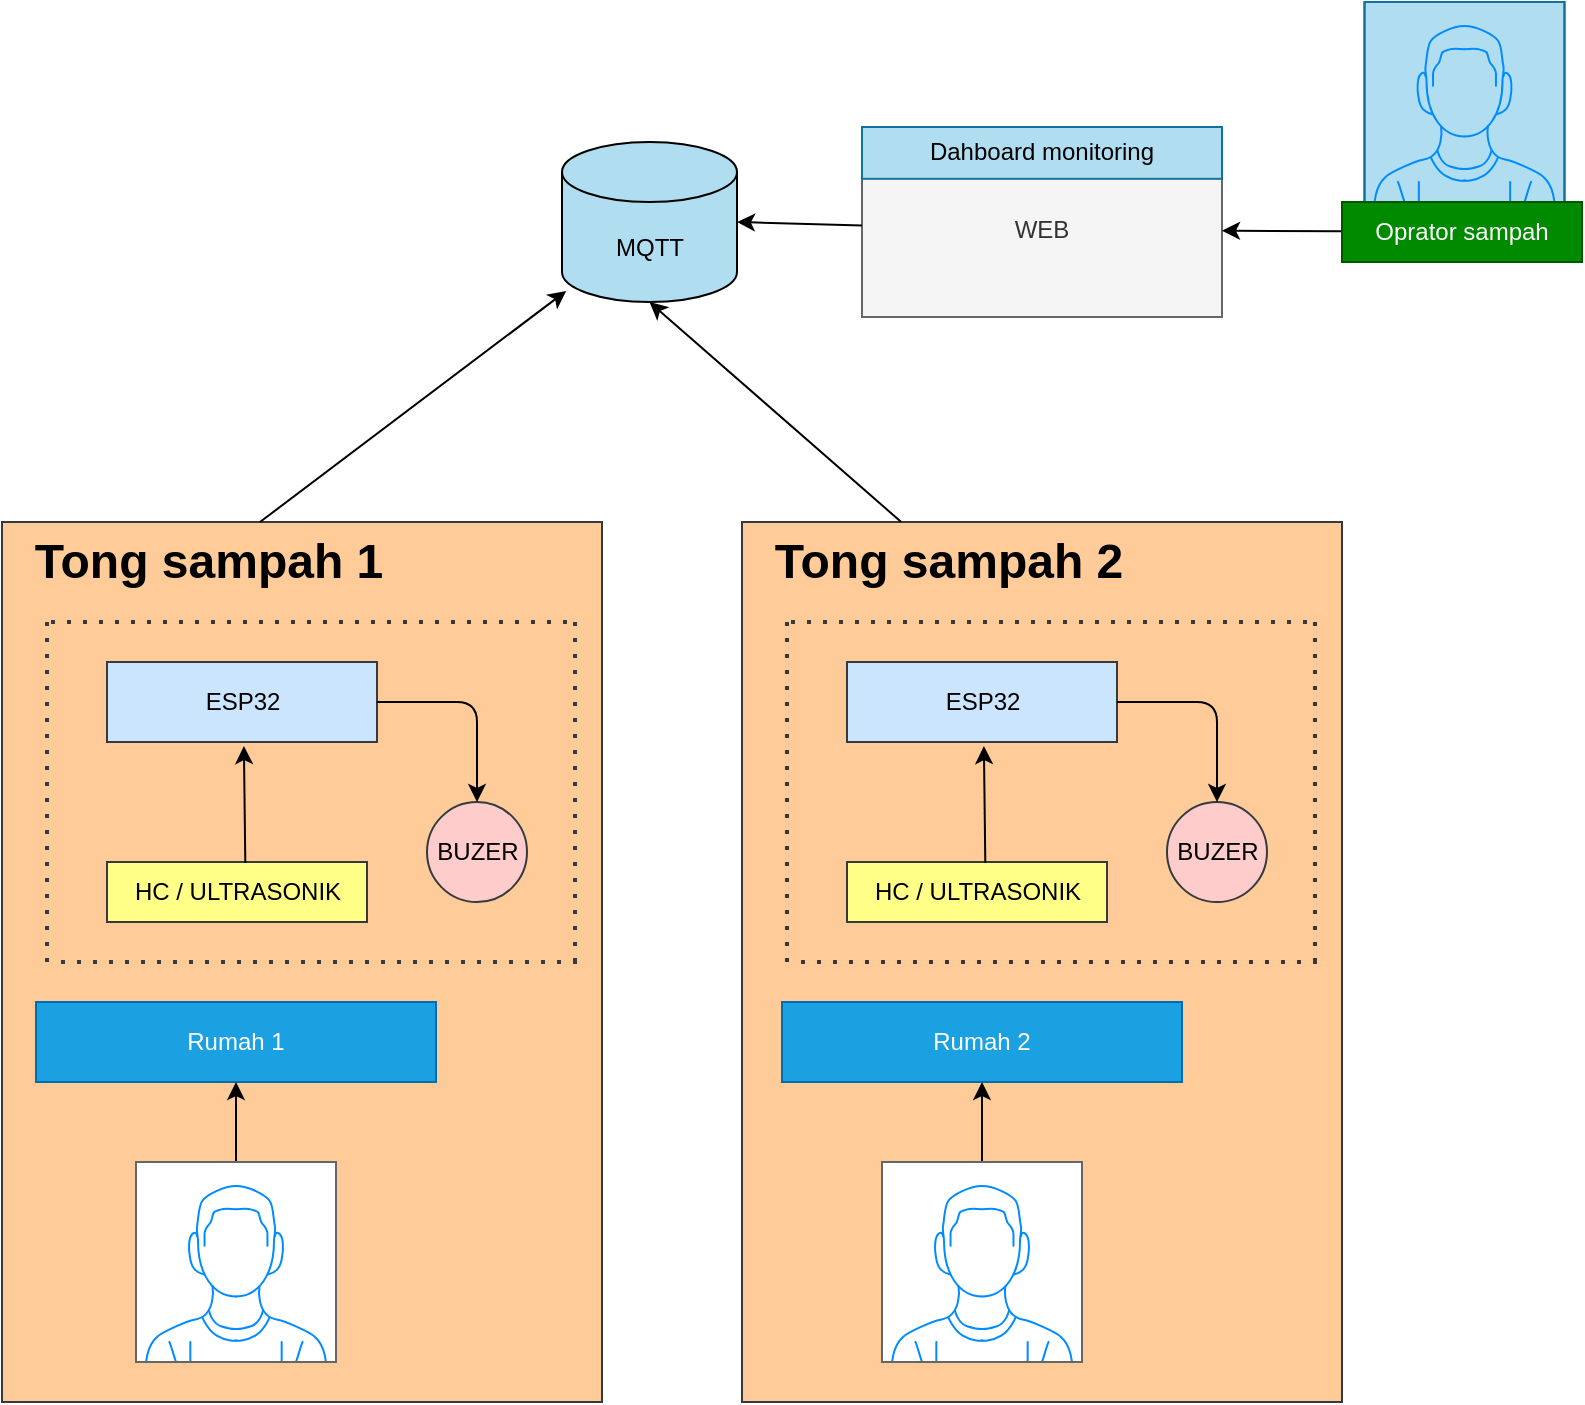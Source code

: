 <mxfile>
    <diagram id="1cdiKSfY0_i7nyihkiWr" name="Page-1">
        <mxGraphModel dx="1672" dy="2251" grid="1" gridSize="10" guides="1" tooltips="1" connect="1" arrows="1" fold="1" page="1" pageScale="1" pageWidth="850" pageHeight="1100" math="0" shadow="0">
            <root>
                <mxCell id="0"/>
                <mxCell id="1" parent="0"/>
                <mxCell id="104" value="" style="rounded=0;whiteSpace=wrap;html=1;fillColor=#ffcc99;strokeColor=#36393d;" parent="1" vertex="1">
                    <mxGeometry x="460" y="190" width="300" height="440" as="geometry"/>
                </mxCell>
                <mxCell id="103" value="" style="rounded=0;whiteSpace=wrap;html=1;fillColor=#ffcc99;strokeColor=#36393d;" parent="1" vertex="1">
                    <mxGeometry x="90" y="190" width="300" height="440" as="geometry"/>
                </mxCell>
                <mxCell id="2" value="ESP32" style="rounded=0;whiteSpace=wrap;html=1;fillColor=#cce5ff;strokeColor=#36393d;fontColor=#000000;" parent="1" vertex="1">
                    <mxGeometry x="142.5" y="260" width="135" height="40" as="geometry"/>
                </mxCell>
                <mxCell id="4" value="MQTT" style="shape=cylinder3;whiteSpace=wrap;html=1;boundedLbl=1;backgroundOutline=1;size=15;fillColor=#b1ddf0;strokeColor=#000000;fontColor=#000000;" parent="1" vertex="1">
                    <mxGeometry x="370" width="87.5" height="80" as="geometry"/>
                </mxCell>
                <mxCell id="7" value="" style="endArrow=none;dashed=1;html=1;dashPattern=1 3;strokeWidth=2;fillColor=#ffff88;strokeColor=#36393d;" parent="1" edge="1">
                    <mxGeometry width="50" height="50" relative="1" as="geometry">
                        <mxPoint x="112.5" y="410" as="sourcePoint"/>
                        <mxPoint x="112.5" y="240" as="targetPoint"/>
                    </mxGeometry>
                </mxCell>
                <mxCell id="8" value="" style="endArrow=none;dashed=1;html=1;dashPattern=1 3;strokeWidth=2;fillColor=#ffff88;strokeColor=#36393d;" parent="1" edge="1">
                    <mxGeometry width="50" height="50" relative="1" as="geometry">
                        <mxPoint x="372.5" y="240" as="sourcePoint"/>
                        <mxPoint x="112.5" y="240" as="targetPoint"/>
                    </mxGeometry>
                </mxCell>
                <mxCell id="10" value="HC / ULTRASONIK" style="rounded=0;whiteSpace=wrap;html=1;fillColor=#ffff88;strokeColor=#36393d;fontColor=#000000;" parent="1" vertex="1">
                    <mxGeometry x="142.5" y="360" width="130" height="30" as="geometry"/>
                </mxCell>
                <mxCell id="12" value="BUZER" style="ellipse;whiteSpace=wrap;html=1;aspect=fixed;fillColor=#ffcccc;strokeColor=#36393d;fontColor=#000000;" parent="1" vertex="1">
                    <mxGeometry x="302.5" y="330" width="50" height="50" as="geometry"/>
                </mxCell>
                <mxCell id="13" value="" style="endArrow=classic;html=1;entryX=0.5;entryY=0;entryDx=0;entryDy=0;exitX=1;exitY=0.5;exitDx=0;exitDy=0;" parent="1" source="2" target="12" edge="1">
                    <mxGeometry width="50" height="50" relative="1" as="geometry">
                        <mxPoint x="232.5" y="350" as="sourcePoint"/>
                        <mxPoint x="282.5" y="300" as="targetPoint"/>
                        <Array as="points">
                            <mxPoint x="327.5" y="280"/>
                        </Array>
                    </mxGeometry>
                </mxCell>
                <mxCell id="16" value="" style="endArrow=classic;html=1;entryX=0.507;entryY=1.051;entryDx=0;entryDy=0;entryPerimeter=0;exitX=0.532;exitY=0.013;exitDx=0;exitDy=0;exitPerimeter=0;" parent="1" source="10" target="2" edge="1">
                    <mxGeometry width="50" height="50" relative="1" as="geometry">
                        <mxPoint x="192.5" y="360" as="sourcePoint"/>
                        <mxPoint x="242.5" y="310" as="targetPoint"/>
                    </mxGeometry>
                </mxCell>
                <mxCell id="17" value="" style="endArrow=none;dashed=1;html=1;dashPattern=1 3;strokeWidth=2;fillColor=#ffff88;strokeColor=#36393d;" parent="1" edge="1">
                    <mxGeometry width="50" height="50" relative="1" as="geometry">
                        <mxPoint x="376.5" y="410" as="sourcePoint"/>
                        <mxPoint x="376.5" y="240" as="targetPoint"/>
                    </mxGeometry>
                </mxCell>
                <mxCell id="18" value="" style="endArrow=none;dashed=1;html=1;dashPattern=1 3;strokeWidth=2;fillColor=#ffff88;strokeColor=#36393d;" parent="1" edge="1">
                    <mxGeometry width="50" height="50" relative="1" as="geometry">
                        <mxPoint x="377.5" y="410" as="sourcePoint"/>
                        <mxPoint x="117.5" y="410" as="targetPoint"/>
                    </mxGeometry>
                </mxCell>
                <mxCell id="19" value="Rumah 1" style="rounded=0;whiteSpace=wrap;html=1;align=center;fillColor=#1ba1e2;fontColor=#ffffff;strokeColor=#006EAF;" parent="1" vertex="1">
                    <mxGeometry x="107" y="430" width="200" height="40" as="geometry"/>
                </mxCell>
                <mxCell id="63" style="edgeStyle=none;html=1;entryX=0.024;entryY=0.931;entryDx=0;entryDy=0;entryPerimeter=0;" parent="1" source="20" target="4" edge="1">
                    <mxGeometry relative="1" as="geometry"/>
                </mxCell>
                <mxCell id="20" value="Tong sampah 1" style="text;html=1;fontSize=24;fontStyle=1;verticalAlign=middle;align=center;fontColor=#000000;" parent="1" vertex="1">
                    <mxGeometry x="142.5" y="190" width="100" height="40" as="geometry"/>
                </mxCell>
                <mxCell id="38" value="ESP32" style="rounded=0;whiteSpace=wrap;html=1;fillColor=#cce5ff;strokeColor=#36393d;fontColor=#000000;" parent="1" vertex="1">
                    <mxGeometry x="512.5" y="260" width="135" height="40" as="geometry"/>
                </mxCell>
                <mxCell id="39" value="" style="endArrow=none;dashed=1;html=1;dashPattern=1 3;strokeWidth=2;fillColor=#ffff88;strokeColor=#36393d;" parent="1" edge="1">
                    <mxGeometry width="50" height="50" relative="1" as="geometry">
                        <mxPoint x="482.5" y="410" as="sourcePoint"/>
                        <mxPoint x="482.5" y="240" as="targetPoint"/>
                    </mxGeometry>
                </mxCell>
                <mxCell id="40" value="" style="endArrow=none;dashed=1;html=1;dashPattern=1 3;strokeWidth=2;fillColor=#ffff88;strokeColor=#36393d;" parent="1" edge="1">
                    <mxGeometry width="50" height="50" relative="1" as="geometry">
                        <mxPoint x="742.5" y="240" as="sourcePoint"/>
                        <mxPoint x="482.5" y="240" as="targetPoint"/>
                    </mxGeometry>
                </mxCell>
                <mxCell id="41" value="HC / ULTRASONIK" style="rounded=0;whiteSpace=wrap;html=1;fillColor=#ffff88;strokeColor=#36393d;fontColor=#000000;" parent="1" vertex="1">
                    <mxGeometry x="512.5" y="360" width="130" height="30" as="geometry"/>
                </mxCell>
                <mxCell id="42" value="BUZER" style="ellipse;whiteSpace=wrap;html=1;aspect=fixed;fillColor=#ffcccc;strokeColor=#36393d;fontColor=#000000;" parent="1" vertex="1">
                    <mxGeometry x="672.5" y="330" width="50" height="50" as="geometry"/>
                </mxCell>
                <mxCell id="43" value="" style="endArrow=classic;html=1;entryX=0.5;entryY=0;entryDx=0;entryDy=0;exitX=1;exitY=0.5;exitDx=0;exitDy=0;" parent="1" source="38" target="42" edge="1">
                    <mxGeometry width="50" height="50" relative="1" as="geometry">
                        <mxPoint x="602.5" y="350" as="sourcePoint"/>
                        <mxPoint x="652.5" y="300" as="targetPoint"/>
                        <Array as="points">
                            <mxPoint x="697.5" y="280"/>
                        </Array>
                    </mxGeometry>
                </mxCell>
                <mxCell id="44" value="" style="endArrow=classic;html=1;entryX=0.507;entryY=1.051;entryDx=0;entryDy=0;entryPerimeter=0;exitX=0.532;exitY=0.013;exitDx=0;exitDy=0;exitPerimeter=0;" parent="1" source="41" target="38" edge="1">
                    <mxGeometry width="50" height="50" relative="1" as="geometry">
                        <mxPoint x="562.5" y="360" as="sourcePoint"/>
                        <mxPoint x="612.5" y="310" as="targetPoint"/>
                    </mxGeometry>
                </mxCell>
                <mxCell id="45" value="" style="endArrow=none;dashed=1;html=1;dashPattern=1 3;strokeWidth=2;fillColor=#ffff88;strokeColor=#36393d;" parent="1" edge="1">
                    <mxGeometry width="50" height="50" relative="1" as="geometry">
                        <mxPoint x="746.5" y="410" as="sourcePoint"/>
                        <mxPoint x="746.5" y="240" as="targetPoint"/>
                    </mxGeometry>
                </mxCell>
                <mxCell id="46" value="" style="endArrow=none;dashed=1;html=1;dashPattern=1 3;strokeWidth=2;fillColor=#ffff88;strokeColor=#36393d;" parent="1" edge="1">
                    <mxGeometry width="50" height="50" relative="1" as="geometry">
                        <mxPoint x="747.5" y="410" as="sourcePoint"/>
                        <mxPoint x="487.5" y="410" as="targetPoint"/>
                    </mxGeometry>
                </mxCell>
                <mxCell id="65" style="edgeStyle=none;html=1;entryX=0.5;entryY=1;entryDx=0;entryDy=0;entryPerimeter=0;" parent="1" source="48" target="4" edge="1">
                    <mxGeometry relative="1" as="geometry"/>
                </mxCell>
                <mxCell id="48" value="Tong sampah 2" style="text;strokeColor=none;fillColor=none;html=1;fontSize=24;fontStyle=1;verticalAlign=middle;align=center;fontColor=#000000;" parent="1" vertex="1">
                    <mxGeometry x="512.5" y="190" width="100" height="40" as="geometry"/>
                </mxCell>
                <mxCell id="68" value="" style="group" parent="1" vertex="1" connectable="0">
                    <mxGeometry x="520" y="-7.5" width="270" height="107.5" as="geometry"/>
                </mxCell>
                <mxCell id="66" value="WEB" style="rounded=0;whiteSpace=wrap;html=1;fillColor=#f5f5f5;strokeColor=#666666;fontColor=#333333;" parent="68" vertex="1">
                    <mxGeometry y="8.636" width="180" height="86.364" as="geometry"/>
                </mxCell>
                <mxCell id="67" value="Dahboard monitoring" style="rounded=0;whiteSpace=wrap;html=1;fillColor=#b1ddf0;strokeColor=#10739e;fontColor=#000000;" parent="68" vertex="1">
                    <mxGeometry width="180" height="25.909" as="geometry"/>
                </mxCell>
                <mxCell id="69" style="edgeStyle=none;html=1;entryX=1;entryY=0.5;entryDx=0;entryDy=0;entryPerimeter=0;" parent="1" source="66" target="4" edge="1">
                    <mxGeometry relative="1" as="geometry"/>
                </mxCell>
                <mxCell id="81" style="edgeStyle=none;html=1;entryX=1;entryY=0.5;entryDx=0;entryDy=0;startArrow=none;" parent="1" source="90" target="66" edge="1">
                    <mxGeometry relative="1" as="geometry"/>
                </mxCell>
                <mxCell id="85" value="" style="edgeStyle=none;html=1;" parent="1" source="82" target="19" edge="1">
                    <mxGeometry relative="1" as="geometry"/>
                </mxCell>
                <mxCell id="82" value="" style="verticalLabelPosition=bottom;shadow=0;dashed=0;align=center;html=1;verticalAlign=top;strokeWidth=1;shape=mxgraph.mockup.containers.userMale;strokeColor2=#008cff;fillColor=none;strokeColor=none;" parent="1" vertex="1">
                    <mxGeometry x="157" y="510" width="100" height="100" as="geometry"/>
                </mxCell>
                <mxCell id="86" value="" style="edgeStyle=none;html=1;" parent="1" source="83" edge="1">
                    <mxGeometry relative="1" as="geometry">
                        <mxPoint x="580" y="470.0" as="targetPoint"/>
                    </mxGeometry>
                </mxCell>
                <mxCell id="83" value="" style="verticalLabelPosition=bottom;shadow=0;dashed=0;align=center;html=1;verticalAlign=top;strokeWidth=1;shape=mxgraph.mockup.containers.userMale;strokeColor2=#008cff;fillColor=none;strokeColor=none;" parent="1" vertex="1">
                    <mxGeometry x="530" y="510" width="100" height="100" as="geometry"/>
                </mxCell>
                <mxCell id="88" value="Rumah 2" style="rounded=0;whiteSpace=wrap;html=1;align=center;fillColor=#1ba1e2;fontColor=#ffffff;strokeColor=#006EAF;" parent="1" vertex="1">
                    <mxGeometry x="480" y="430" width="200" height="40" as="geometry"/>
                </mxCell>
                <mxCell id="101" value="" style="group" parent="1" vertex="1" connectable="0">
                    <mxGeometry x="760" y="-70" width="120" height="130" as="geometry"/>
                </mxCell>
                <mxCell id="80" value="" style="verticalLabelPosition=bottom;shadow=0;dashed=0;align=center;html=1;verticalAlign=top;strokeWidth=1;shape=mxgraph.mockup.containers.userMale;strokeColor2=#008cff;fillColor=#b1ddf0;strokeColor=#10739e;" parent="101" vertex="1">
                    <mxGeometry x="11.25" width="100" height="100" as="geometry"/>
                </mxCell>
                <mxCell id="91" value="" style="edgeStyle=none;html=1;entryX=0.5;entryY=0;entryDx=0;entryDy=0;endArrow=none;" parent="101" source="80" target="90" edge="1">
                    <mxGeometry relative="1" as="geometry">
                        <mxPoint x="61.25" y="100" as="sourcePoint"/>
                        <mxPoint x="61.25" y="160" as="targetPoint"/>
                    </mxGeometry>
                </mxCell>
                <mxCell id="90" value="Oprator sampah" style="rounded=0;whiteSpace=wrap;html=1;fillColor=#008a00;fontColor=#ffffff;strokeColor=#005700;" parent="101" vertex="1">
                    <mxGeometry y="100" width="120" height="30" as="geometry"/>
                </mxCell>
            </root>
        </mxGraphModel>
    </diagram>
</mxfile>